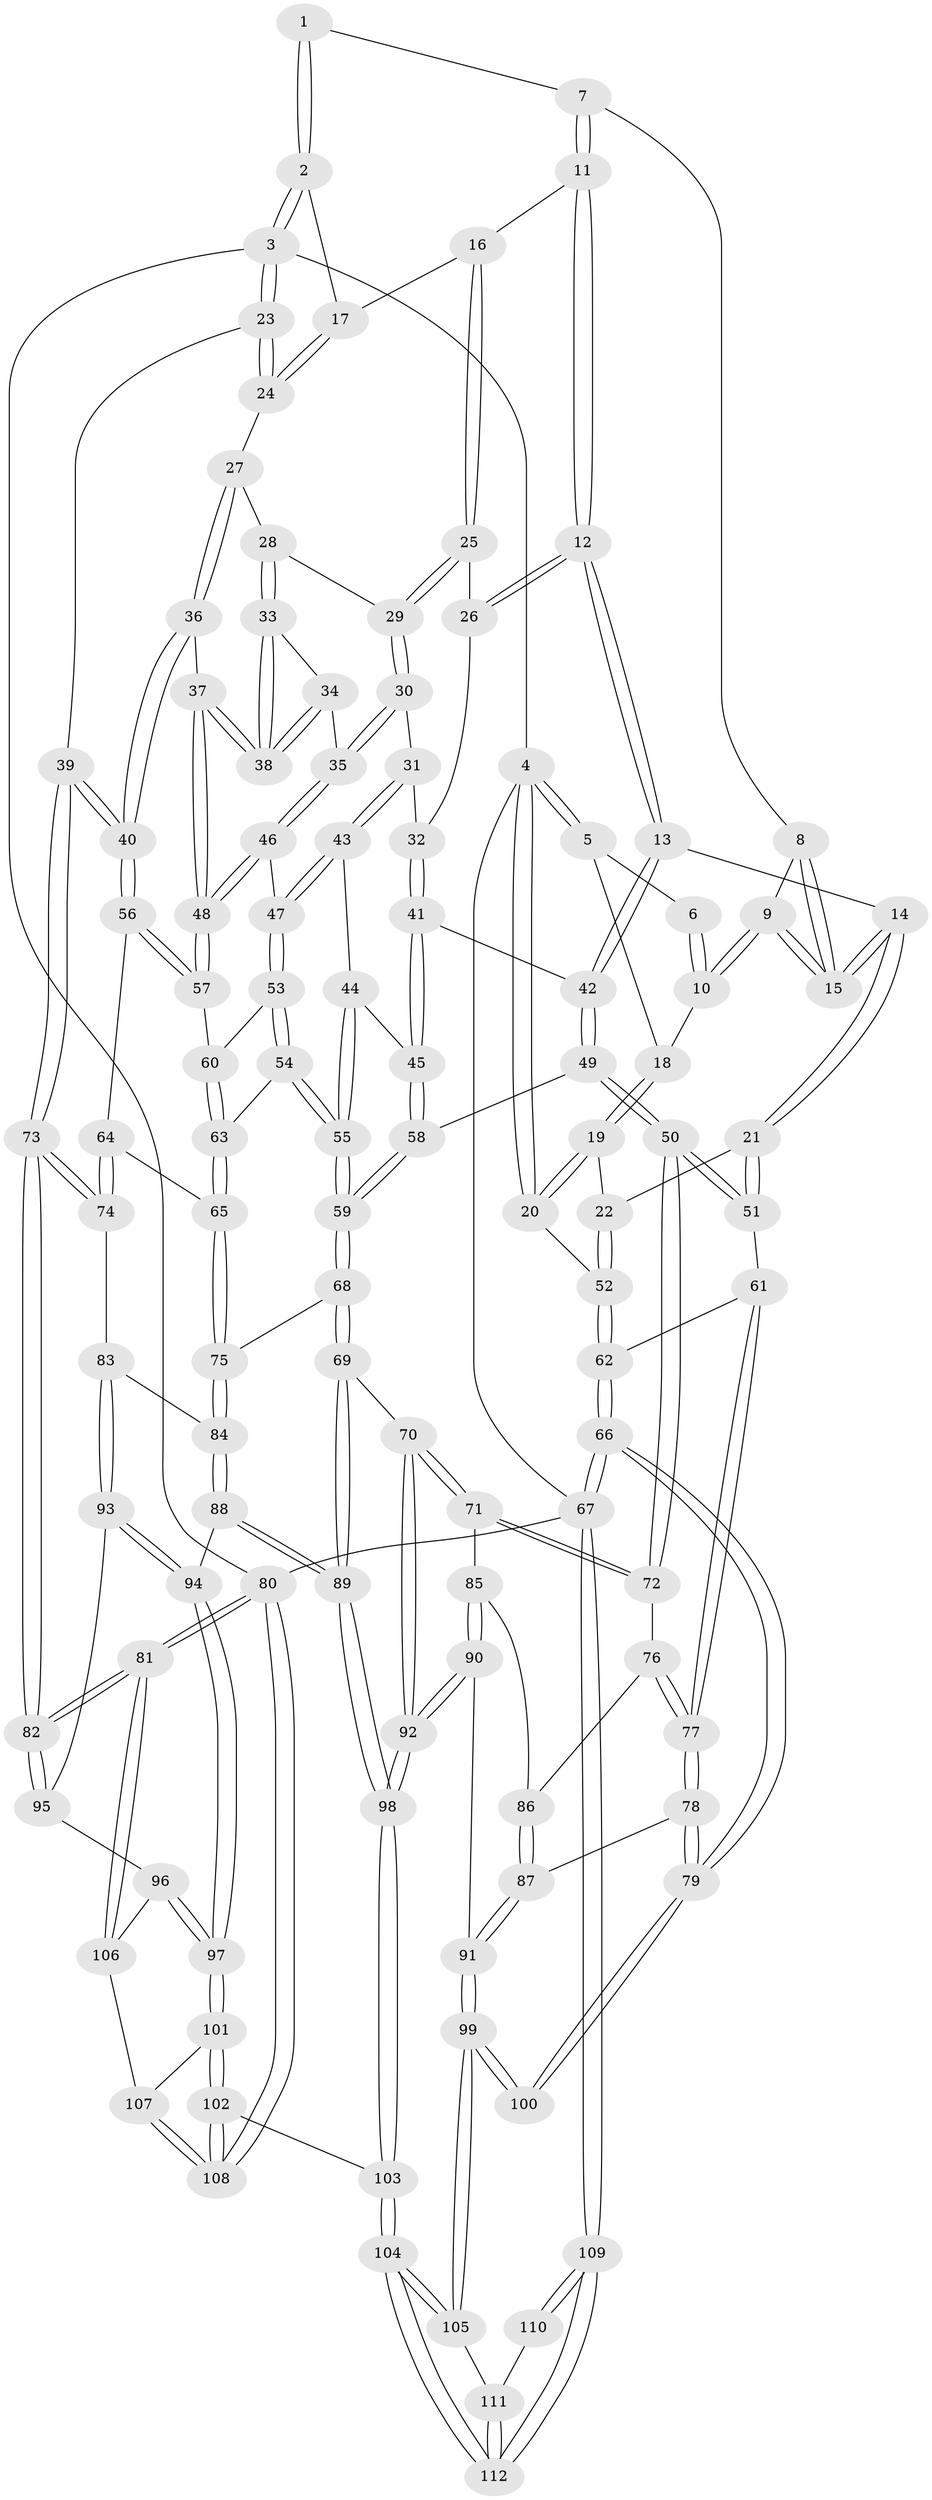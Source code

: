 // coarse degree distribution, {4: 0.358974358974359, 5: 0.38461538461538464, 3: 0.08974358974358974, 7: 0.038461538461538464, 6: 0.1282051282051282}
// Generated by graph-tools (version 1.1) at 2025/06/03/04/25 22:06:34]
// undirected, 112 vertices, 277 edges
graph export_dot {
graph [start="1"]
  node [color=gray90,style=filled];
  1 [pos="+0.37815066303228073+0"];
  2 [pos="+0.7210839972432798+0"];
  3 [pos="+1+0"];
  4 [pos="+0+0"];
  5 [pos="+0+0"];
  6 [pos="+0.3098421702673224+0"];
  7 [pos="+0.3793125338180612+0"];
  8 [pos="+0.3461751149458914+0"];
  9 [pos="+0.22822373781031494+0.08471535037651393"];
  10 [pos="+0.2260834833453583+0.08316241305310587"];
  11 [pos="+0.4320128277958691+0.0562247480376751"];
  12 [pos="+0.39534664362132+0.2147405995940447"];
  13 [pos="+0.3800152028453846+0.23021015585891183"];
  14 [pos="+0.2965362246471673+0.2317065458408025"];
  15 [pos="+0.2921139741143001+0.21778861263889263"];
  16 [pos="+0.6181189377998039+0.06503203962416003"];
  17 [pos="+0.7184034941037155+0"];
  18 [pos="+0.1239804267522188+0.028408594728448047"];
  19 [pos="+0.10343926837739958+0.10353838273162466"];
  20 [pos="+0+0.19673995244272385"];
  21 [pos="+0.19150829920811863+0.30836354848517056"];
  22 [pos="+0.11371208758178754+0.2607970355286621"];
  23 [pos="+1+0"];
  24 [pos="+0.8389588515995081+0.13773189968399993"];
  25 [pos="+0.5872652532139826+0.1664184408633144"];
  26 [pos="+0.5816273542729401+0.17233753104255517"];
  27 [pos="+0.8381041462169143+0.17115167967630207"];
  28 [pos="+0.7917123226838652+0.20017835536051742"];
  29 [pos="+0.7063876370030683+0.22849534047887735"];
  30 [pos="+0.66914554391577+0.3104368884910924"];
  31 [pos="+0.6455562477845399+0.3108146441182004"];
  32 [pos="+0.5949463840789829+0.28454406544933714"];
  33 [pos="+0.7520602095434595+0.29812076280954697"];
  34 [pos="+0.6948375534833462+0.33328058897631546"];
  35 [pos="+0.6934219295635354+0.3333230581486183"];
  36 [pos="+0.8914843538462989+0.2572008994867882"];
  37 [pos="+0.8082861972916392+0.3750646550373993"];
  38 [pos="+0.8067648641155888+0.37412726363860244"];
  39 [pos="+1+0.3772435053270134"];
  40 [pos="+1+0.3696399203242006"];
  41 [pos="+0.487459374824034+0.3615651702112542"];
  42 [pos="+0.46299263162805443+0.3534898832445909"];
  43 [pos="+0.6084141857467811+0.39078878713493137"];
  44 [pos="+0.5941614929672678+0.3938966790133108"];
  45 [pos="+0.4986076398269274+0.3733136585631271"];
  46 [pos="+0.6902056429203525+0.38118408194936154"];
  47 [pos="+0.6695702669318319+0.4232580226516463"];
  48 [pos="+0.806982166108011+0.41737513548779165"];
  49 [pos="+0.37895604165339614+0.4712709996125181"];
  50 [pos="+0.34962907305818847+0.4983834853627034"];
  51 [pos="+0.18806380242097384+0.36151526474858164"];
  52 [pos="+0+0.22060898664877407"];
  53 [pos="+0.6743801607101954+0.44213213612768476"];
  54 [pos="+0.6391425403120804+0.512913463080753"];
  55 [pos="+0.6029050499754289+0.5588449977317385"];
  56 [pos="+0.9216430373429593+0.4626574058036628"];
  57 [pos="+0.8082528748567848+0.4253522321875601"];
  58 [pos="+0.5365504886433895+0.5011582807201477"];
  59 [pos="+0.5869028082124559+0.5872934367427767"];
  60 [pos="+0.7862584979987353+0.4527308394376779"];
  61 [pos="+0.11591491813292466+0.4639990345890547"];
  62 [pos="+0+0.41834727562175084"];
  63 [pos="+0.7800182916270173+0.4920051698700291"];
  64 [pos="+0.8991755256451203+0.5321598174788328"];
  65 [pos="+0.7900396353355175+0.5912692875007629"];
  66 [pos="+0+0.7309663435859681"];
  67 [pos="+0+1"];
  68 [pos="+0.5856656760318303+0.6129541187827917"];
  69 [pos="+0.5227246605973069+0.6785149285597535"];
  70 [pos="+0.5072059959416524+0.6783005247724887"];
  71 [pos="+0.42169234097407865+0.6554371910394596"];
  72 [pos="+0.3537718608496862+0.5664266963331188"];
  73 [pos="+1+0.5704700069793889"];
  74 [pos="+0.964396953102016+0.6204435655649264"];
  75 [pos="+0.7721396471529096+0.6317967171735667"];
  76 [pos="+0.18159719460645513+0.600118573794036"];
  77 [pos="+0.12379479682347606+0.5835970790354421"];
  78 [pos="+0.044310856509202044+0.6737818433730156"];
  79 [pos="+0+0.7305752572745848"];
  80 [pos="+1+1"];
  81 [pos="+1+0.9087504972635168"];
  82 [pos="+1+0.795735568568664"];
  83 [pos="+0.8725645389895086+0.7074965097090703"];
  84 [pos="+0.8021708396658713+0.673228879086079"];
  85 [pos="+0.331616235306458+0.7233196360139225"];
  86 [pos="+0.2207617414077156+0.6659499825330123"];
  87 [pos="+0.18858766428499346+0.8203795015788888"];
  88 [pos="+0.6977837236624188+0.8412599199022711"];
  89 [pos="+0.603880226689051+0.8467884337791791"];
  90 [pos="+0.2580445893208951+0.8347361066051742"];
  91 [pos="+0.20007628746826472+0.8383799428202579"];
  92 [pos="+0.36291963032387325+0.9209770678770878"];
  93 [pos="+0.8769110134287526+0.7160602507683881"];
  94 [pos="+0.7687184275659141+0.8791887392084617"];
  95 [pos="+0.897488306562535+0.740197837115034"];
  96 [pos="+0.9127612082854858+0.8807883010014925"];
  97 [pos="+0.7922956189111521+0.9028990792103203"];
  98 [pos="+0.48715993409253106+1"];
  99 [pos="+0.17333765742307178+0.8729076505561447"];
  100 [pos="+0.06294878877321929+0.8878958698359518"];
  101 [pos="+0.7666484197422745+1"];
  102 [pos="+0.7516673909333076+1"];
  103 [pos="+0.48782323193391547+1"];
  104 [pos="+0.2572933457247288+1"];
  105 [pos="+0.1714547190666509+0.9178962755694766"];
  106 [pos="+0.9181077136815294+0.8845437050973518"];
  107 [pos="+0.9164252459060882+0.9200096171000047"];
  108 [pos="+1+1"];
  109 [pos="+0+1"];
  110 [pos="+0.042928136160895+0.9442698304353628"];
  111 [pos="+0.09949577420448509+0.9747919033030689"];
  112 [pos="+0+1"];
  1 -- 2;
  1 -- 2;
  1 -- 7;
  2 -- 3;
  2 -- 3;
  2 -- 17;
  3 -- 4;
  3 -- 23;
  3 -- 23;
  3 -- 80;
  4 -- 5;
  4 -- 5;
  4 -- 20;
  4 -- 20;
  4 -- 67;
  5 -- 6;
  5 -- 18;
  6 -- 10;
  6 -- 10;
  7 -- 8;
  7 -- 11;
  7 -- 11;
  8 -- 9;
  8 -- 15;
  8 -- 15;
  9 -- 10;
  9 -- 10;
  9 -- 15;
  9 -- 15;
  10 -- 18;
  11 -- 12;
  11 -- 12;
  11 -- 16;
  12 -- 13;
  12 -- 13;
  12 -- 26;
  12 -- 26;
  13 -- 14;
  13 -- 42;
  13 -- 42;
  14 -- 15;
  14 -- 15;
  14 -- 21;
  14 -- 21;
  16 -- 17;
  16 -- 25;
  16 -- 25;
  17 -- 24;
  17 -- 24;
  18 -- 19;
  18 -- 19;
  19 -- 20;
  19 -- 20;
  19 -- 22;
  20 -- 52;
  21 -- 22;
  21 -- 51;
  21 -- 51;
  22 -- 52;
  22 -- 52;
  23 -- 24;
  23 -- 24;
  23 -- 39;
  24 -- 27;
  25 -- 26;
  25 -- 29;
  25 -- 29;
  26 -- 32;
  27 -- 28;
  27 -- 36;
  27 -- 36;
  28 -- 29;
  28 -- 33;
  28 -- 33;
  29 -- 30;
  29 -- 30;
  30 -- 31;
  30 -- 35;
  30 -- 35;
  31 -- 32;
  31 -- 43;
  31 -- 43;
  32 -- 41;
  32 -- 41;
  33 -- 34;
  33 -- 38;
  33 -- 38;
  34 -- 35;
  34 -- 38;
  34 -- 38;
  35 -- 46;
  35 -- 46;
  36 -- 37;
  36 -- 40;
  36 -- 40;
  37 -- 38;
  37 -- 38;
  37 -- 48;
  37 -- 48;
  39 -- 40;
  39 -- 40;
  39 -- 73;
  39 -- 73;
  40 -- 56;
  40 -- 56;
  41 -- 42;
  41 -- 45;
  41 -- 45;
  42 -- 49;
  42 -- 49;
  43 -- 44;
  43 -- 47;
  43 -- 47;
  44 -- 45;
  44 -- 55;
  44 -- 55;
  45 -- 58;
  45 -- 58;
  46 -- 47;
  46 -- 48;
  46 -- 48;
  47 -- 53;
  47 -- 53;
  48 -- 57;
  48 -- 57;
  49 -- 50;
  49 -- 50;
  49 -- 58;
  50 -- 51;
  50 -- 51;
  50 -- 72;
  50 -- 72;
  51 -- 61;
  52 -- 62;
  52 -- 62;
  53 -- 54;
  53 -- 54;
  53 -- 60;
  54 -- 55;
  54 -- 55;
  54 -- 63;
  55 -- 59;
  55 -- 59;
  56 -- 57;
  56 -- 57;
  56 -- 64;
  57 -- 60;
  58 -- 59;
  58 -- 59;
  59 -- 68;
  59 -- 68;
  60 -- 63;
  60 -- 63;
  61 -- 62;
  61 -- 77;
  61 -- 77;
  62 -- 66;
  62 -- 66;
  63 -- 65;
  63 -- 65;
  64 -- 65;
  64 -- 74;
  64 -- 74;
  65 -- 75;
  65 -- 75;
  66 -- 67;
  66 -- 67;
  66 -- 79;
  66 -- 79;
  67 -- 109;
  67 -- 109;
  67 -- 80;
  68 -- 69;
  68 -- 69;
  68 -- 75;
  69 -- 70;
  69 -- 89;
  69 -- 89;
  70 -- 71;
  70 -- 71;
  70 -- 92;
  70 -- 92;
  71 -- 72;
  71 -- 72;
  71 -- 85;
  72 -- 76;
  73 -- 74;
  73 -- 74;
  73 -- 82;
  73 -- 82;
  74 -- 83;
  75 -- 84;
  75 -- 84;
  76 -- 77;
  76 -- 77;
  76 -- 86;
  77 -- 78;
  77 -- 78;
  78 -- 79;
  78 -- 79;
  78 -- 87;
  79 -- 100;
  79 -- 100;
  80 -- 81;
  80 -- 81;
  80 -- 108;
  80 -- 108;
  81 -- 82;
  81 -- 82;
  81 -- 106;
  81 -- 106;
  82 -- 95;
  82 -- 95;
  83 -- 84;
  83 -- 93;
  83 -- 93;
  84 -- 88;
  84 -- 88;
  85 -- 86;
  85 -- 90;
  85 -- 90;
  86 -- 87;
  86 -- 87;
  87 -- 91;
  87 -- 91;
  88 -- 89;
  88 -- 89;
  88 -- 94;
  89 -- 98;
  89 -- 98;
  90 -- 91;
  90 -- 92;
  90 -- 92;
  91 -- 99;
  91 -- 99;
  92 -- 98;
  92 -- 98;
  93 -- 94;
  93 -- 94;
  93 -- 95;
  94 -- 97;
  94 -- 97;
  95 -- 96;
  96 -- 97;
  96 -- 97;
  96 -- 106;
  97 -- 101;
  97 -- 101;
  98 -- 103;
  98 -- 103;
  99 -- 100;
  99 -- 100;
  99 -- 105;
  99 -- 105;
  101 -- 102;
  101 -- 102;
  101 -- 107;
  102 -- 103;
  102 -- 108;
  102 -- 108;
  103 -- 104;
  103 -- 104;
  104 -- 105;
  104 -- 105;
  104 -- 112;
  104 -- 112;
  105 -- 111;
  106 -- 107;
  107 -- 108;
  107 -- 108;
  109 -- 110;
  109 -- 110;
  109 -- 112;
  109 -- 112;
  110 -- 111;
  111 -- 112;
  111 -- 112;
}

